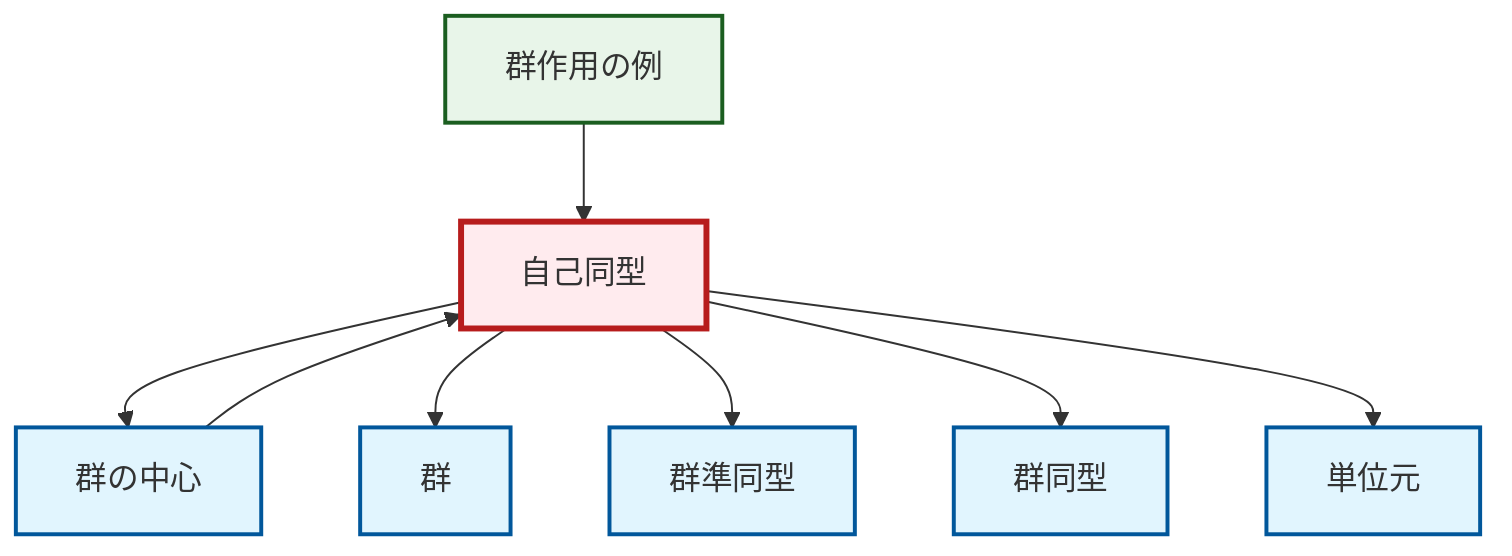 graph TD
    classDef definition fill:#e1f5fe,stroke:#01579b,stroke-width:2px
    classDef theorem fill:#f3e5f5,stroke:#4a148c,stroke-width:2px
    classDef axiom fill:#fff3e0,stroke:#e65100,stroke-width:2px
    classDef example fill:#e8f5e9,stroke:#1b5e20,stroke-width:2px
    classDef current fill:#ffebee,stroke:#b71c1c,stroke-width:3px
    def-identity-element["単位元"]:::definition
    def-automorphism["自己同型"]:::definition
    def-center-of-group["群の中心"]:::definition
    def-homomorphism["群準同型"]:::definition
    def-isomorphism["群同型"]:::definition
    def-group["群"]:::definition
    ex-group-action-examples["群作用の例"]:::example
    def-automorphism --> def-center-of-group
    ex-group-action-examples --> def-automorphism
    def-automorphism --> def-group
    def-automorphism --> def-homomorphism
    def-automorphism --> def-isomorphism
    def-center-of-group --> def-automorphism
    def-automorphism --> def-identity-element
    class def-automorphism current